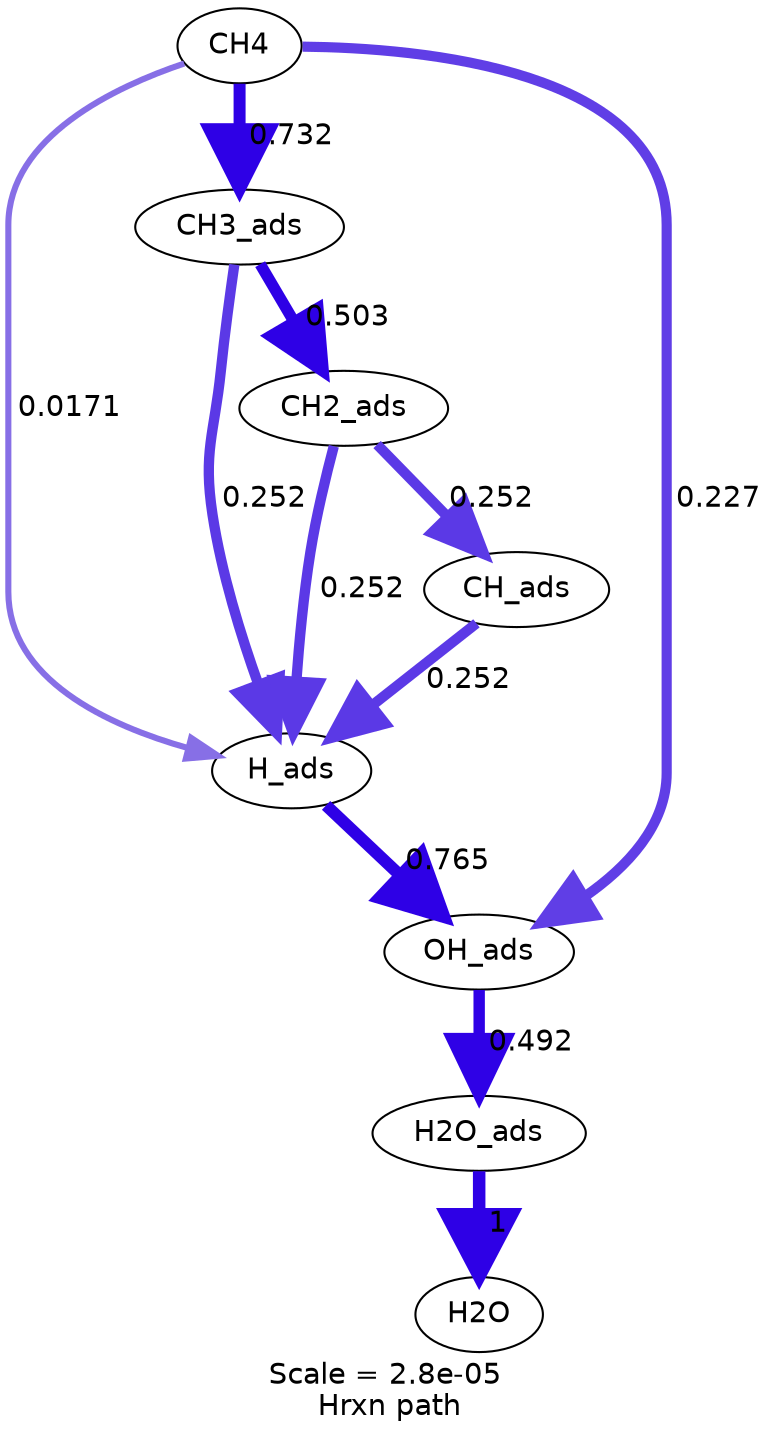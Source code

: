 digraph reaction_paths {
center=1;
s3 -> s9[fontname="Helvetica", style="setlinewidth(2.93)", arrowsize=1.46, color="0.7, 0.517, 0.9"
, label=" 0.0171"];
s14 -> s9[fontname="Helvetica", style="setlinewidth(4.96)", arrowsize=2.48, color="0.7, 0.752, 0.9"
, label=" 0.252"];
s9 -> s11[fontname="Helvetica", style="setlinewidth(5.8)", arrowsize=2.9, color="0.7, 1.27, 0.9"
, label=" 0.765"];
s15 -> s9[fontname="Helvetica", style="setlinewidth(4.96)", arrowsize=2.48, color="0.7, 0.752, 0.9"
, label=" 0.252"];
s16 -> s9[fontname="Helvetica", style="setlinewidth(4.96)", arrowsize=2.48, color="0.7, 0.752, 0.9"
, label=" 0.252"];
s3 -> s14[fontname="Helvetica", style="setlinewidth(5.76)", arrowsize=2.88, color="0.7, 1.23, 0.9"
, label=" 0.732"];
s3 -> s11[fontname="Helvetica", style="setlinewidth(4.88)", arrowsize=2.44, color="0.7, 0.727, 0.9"
, label=" 0.227"];
s14 -> s15[fontname="Helvetica", style="setlinewidth(5.48)", arrowsize=2.74, color="0.7, 1, 0.9"
, label=" 0.503"];
s11 -> s10[fontname="Helvetica", style="setlinewidth(5.47)", arrowsize=2.73, color="0.7, 0.992, 0.9"
, label=" 0.492"];
s10 -> s2[fontname="Helvetica", style="setlinewidth(6)", arrowsize=3, color="0.7, 1.5, 0.9"
, label=" 1"];
s15 -> s16[fontname="Helvetica", style="setlinewidth(4.96)", arrowsize=2.48, color="0.7, 0.752, 0.9"
, label=" 0.252"];
s2 [ fontname="Helvetica", label="H2O"];
s3 [ fontname="Helvetica", label="CH4"];
s9 [ fontname="Helvetica", label="H_ads"];
s10 [ fontname="Helvetica", label="H2O_ads"];
s11 [ fontname="Helvetica", label="OH_ads"];
s14 [ fontname="Helvetica", label="CH3_ads"];
s15 [ fontname="Helvetica", label="CH2_ads"];
s16 [ fontname="Helvetica", label="CH_ads"];
 label = "Scale = 2.8e-05\l Hrxn path";
 fontname = "Helvetica";
}
